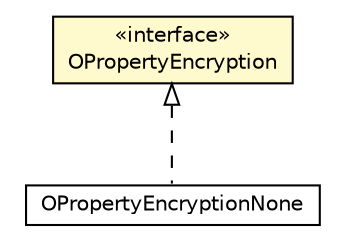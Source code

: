 #!/usr/local/bin/dot
#
# Class diagram 
# Generated by UMLGraph version R5_6-24-gf6e263 (http://www.umlgraph.org/)
#

digraph G {
	edge [fontname="Helvetica",fontsize=10,labelfontname="Helvetica",labelfontsize=10];
	node [fontname="Helvetica",fontsize=10,shape=plaintext];
	nodesep=0.25;
	ranksep=0.5;
	// com.orientechnologies.orient.core.metadata.security.OPropertyEncryption
	c5264047 [label=<<table title="com.orientechnologies.orient.core.metadata.security.OPropertyEncryption" border="0" cellborder="1" cellspacing="0" cellpadding="2" port="p" bgcolor="lemonChiffon" href="./OPropertyEncryption.html">
		<tr><td><table border="0" cellspacing="0" cellpadding="1">
<tr><td align="center" balign="center"> &#171;interface&#187; </td></tr>
<tr><td align="center" balign="center"> OPropertyEncryption </td></tr>
		</table></td></tr>
		</table>>, URL="./OPropertyEncryption.html", fontname="Helvetica", fontcolor="black", fontsize=10.0];
	// com.orientechnologies.orient.core.metadata.security.OPropertyEncryptionNone
	c5264062 [label=<<table title="com.orientechnologies.orient.core.metadata.security.OPropertyEncryptionNone" border="0" cellborder="1" cellspacing="0" cellpadding="2" port="p" href="./OPropertyEncryptionNone.html">
		<tr><td><table border="0" cellspacing="0" cellpadding="1">
<tr><td align="center" balign="center"> OPropertyEncryptionNone </td></tr>
		</table></td></tr>
		</table>>, URL="./OPropertyEncryptionNone.html", fontname="Helvetica", fontcolor="black", fontsize=10.0];
	//com.orientechnologies.orient.core.metadata.security.OPropertyEncryptionNone implements com.orientechnologies.orient.core.metadata.security.OPropertyEncryption
	c5264047:p -> c5264062:p [dir=back,arrowtail=empty,style=dashed];
}

